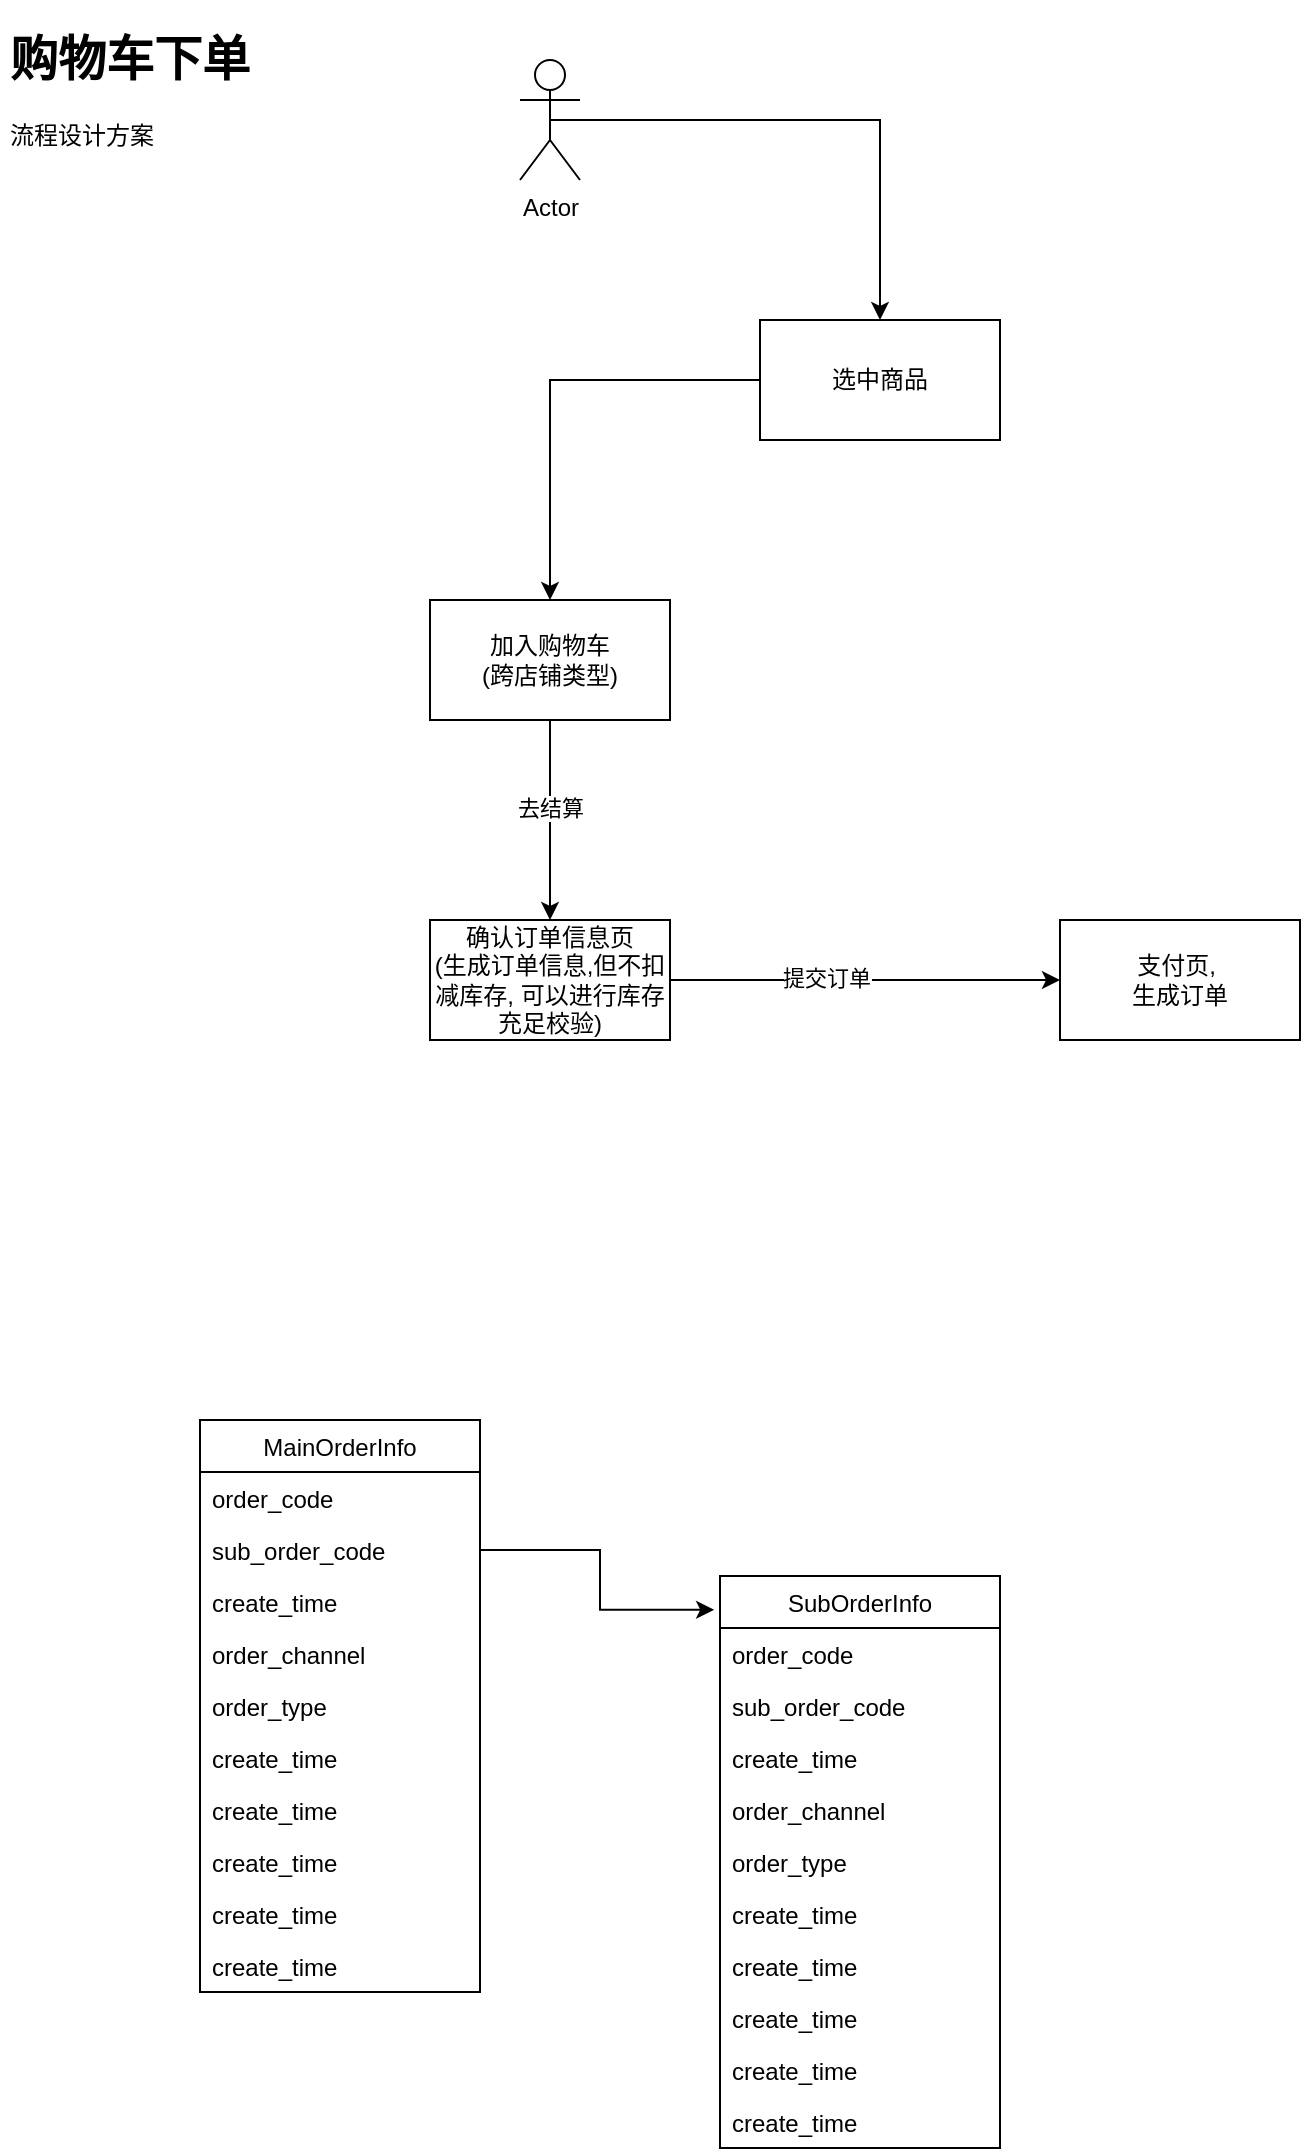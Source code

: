 <mxfile version="14.6.13" type="github">
  <diagram id="s__qKIvVNFpq-WhFYmjs" name="第 1 页">
    <mxGraphModel dx="946" dy="590" grid="1" gridSize="10" guides="1" tooltips="1" connect="1" arrows="1" fold="1" page="1" pageScale="1" pageWidth="827" pageHeight="1169" math="0" shadow="0">
      <root>
        <mxCell id="0" />
        <mxCell id="1" parent="0" />
        <mxCell id="gwSDk9RNHgRwuDb5jYnP-1" value="&lt;h1&gt;购物车下单&lt;/h1&gt;&lt;div&gt;流程设计方案&lt;/div&gt;" style="text;html=1;strokeColor=none;fillColor=none;spacing=5;spacingTop=-20;whiteSpace=wrap;overflow=hidden;rounded=0;" parent="1" vertex="1">
          <mxGeometry x="30" y="20" width="190" height="120" as="geometry" />
        </mxCell>
        <mxCell id="gwSDk9RNHgRwuDb5jYnP-6" style="edgeStyle=orthogonalEdgeStyle;rounded=0;orthogonalLoop=1;jettySize=auto;html=1;exitX=0.5;exitY=0.5;exitDx=0;exitDy=0;exitPerimeter=0;" parent="1" source="gwSDk9RNHgRwuDb5jYnP-2" target="gwSDk9RNHgRwuDb5jYnP-5" edge="1">
          <mxGeometry relative="1" as="geometry" />
        </mxCell>
        <mxCell id="gwSDk9RNHgRwuDb5jYnP-2" value="Actor" style="shape=umlActor;verticalLabelPosition=bottom;verticalAlign=top;html=1;outlineConnect=0;" parent="1" vertex="1">
          <mxGeometry x="290" y="40" width="30" height="60" as="geometry" />
        </mxCell>
        <mxCell id="gwSDk9RNHgRwuDb5jYnP-8" value="" style="edgeStyle=orthogonalEdgeStyle;rounded=0;orthogonalLoop=1;jettySize=auto;html=1;" parent="1" source="gwSDk9RNHgRwuDb5jYnP-5" target="gwSDk9RNHgRwuDb5jYnP-7" edge="1">
          <mxGeometry relative="1" as="geometry" />
        </mxCell>
        <mxCell id="gwSDk9RNHgRwuDb5jYnP-5" value="选中商品" style="rounded=0;whiteSpace=wrap;html=1;" parent="1" vertex="1">
          <mxGeometry x="410" y="170" width="120" height="60" as="geometry" />
        </mxCell>
        <mxCell id="L0cA-hXhZqNHuFaIhhPp-2" value="" style="edgeStyle=orthogonalEdgeStyle;rounded=0;orthogonalLoop=1;jettySize=auto;html=1;" edge="1" parent="1" source="gwSDk9RNHgRwuDb5jYnP-7" target="L0cA-hXhZqNHuFaIhhPp-33">
          <mxGeometry relative="1" as="geometry">
            <mxPoint x="305" y="450" as="targetPoint" />
          </mxGeometry>
        </mxCell>
        <mxCell id="L0cA-hXhZqNHuFaIhhPp-32" value="去结算" style="edgeLabel;html=1;align=center;verticalAlign=middle;resizable=0;points=[];" vertex="1" connectable="0" parent="L0cA-hXhZqNHuFaIhhPp-2">
          <mxGeometry x="-0.125" relative="1" as="geometry">
            <mxPoint as="offset" />
          </mxGeometry>
        </mxCell>
        <mxCell id="gwSDk9RNHgRwuDb5jYnP-7" value="加入购物车&lt;br&gt;(跨店铺类型)" style="whiteSpace=wrap;html=1;rounded=0;" parent="1" vertex="1">
          <mxGeometry x="245" y="310" width="120" height="60" as="geometry" />
        </mxCell>
        <mxCell id="L0cA-hXhZqNHuFaIhhPp-7" value="MainOrderInfo" style="swimlane;fontStyle=0;childLayout=stackLayout;horizontal=1;startSize=26;horizontalStack=0;resizeParent=1;resizeParentMax=0;resizeLast=0;collapsible=1;marginBottom=0;" vertex="1" parent="1">
          <mxGeometry x="130" y="720" width="140" height="286" as="geometry">
            <mxRectangle x="130" y="720" width="110" height="26" as="alternateBounds" />
          </mxGeometry>
        </mxCell>
        <mxCell id="L0cA-hXhZqNHuFaIhhPp-8" value="order_code" style="text;strokeColor=none;fillColor=none;align=left;verticalAlign=top;spacingLeft=4;spacingRight=4;overflow=hidden;rotatable=0;points=[[0,0.5],[1,0.5]];portConstraint=eastwest;" vertex="1" parent="L0cA-hXhZqNHuFaIhhPp-7">
          <mxGeometry y="26" width="140" height="26" as="geometry" />
        </mxCell>
        <mxCell id="L0cA-hXhZqNHuFaIhhPp-9" value="sub_order_code" style="text;strokeColor=none;fillColor=none;align=left;verticalAlign=top;spacingLeft=4;spacingRight=4;overflow=hidden;rotatable=0;points=[[0,0.5],[1,0.5]];portConstraint=eastwest;" vertex="1" parent="L0cA-hXhZqNHuFaIhhPp-7">
          <mxGeometry y="52" width="140" height="26" as="geometry" />
        </mxCell>
        <mxCell id="L0cA-hXhZqNHuFaIhhPp-11" value="create_time" style="text;strokeColor=none;fillColor=none;align=left;verticalAlign=top;spacingLeft=4;spacingRight=4;overflow=hidden;rotatable=0;points=[[0,0.5],[1,0.5]];portConstraint=eastwest;" vertex="1" parent="L0cA-hXhZqNHuFaIhhPp-7">
          <mxGeometry y="78" width="140" height="26" as="geometry" />
        </mxCell>
        <mxCell id="L0cA-hXhZqNHuFaIhhPp-10" value="order_channel" style="text;strokeColor=none;fillColor=none;align=left;verticalAlign=top;spacingLeft=4;spacingRight=4;overflow=hidden;rotatable=0;points=[[0,0.5],[1,0.5]];portConstraint=eastwest;" vertex="1" parent="L0cA-hXhZqNHuFaIhhPp-7">
          <mxGeometry y="104" width="140" height="26" as="geometry" />
        </mxCell>
        <mxCell id="L0cA-hXhZqNHuFaIhhPp-12" value="order_type" style="text;strokeColor=none;fillColor=none;align=left;verticalAlign=top;spacingLeft=4;spacingRight=4;overflow=hidden;rotatable=0;points=[[0,0.5],[1,0.5]];portConstraint=eastwest;" vertex="1" parent="L0cA-hXhZqNHuFaIhhPp-7">
          <mxGeometry y="130" width="140" height="26" as="geometry" />
        </mxCell>
        <mxCell id="L0cA-hXhZqNHuFaIhhPp-13" value="create_time" style="text;strokeColor=none;fillColor=none;align=left;verticalAlign=top;spacingLeft=4;spacingRight=4;overflow=hidden;rotatable=0;points=[[0,0.5],[1,0.5]];portConstraint=eastwest;" vertex="1" parent="L0cA-hXhZqNHuFaIhhPp-7">
          <mxGeometry y="156" width="140" height="26" as="geometry" />
        </mxCell>
        <mxCell id="L0cA-hXhZqNHuFaIhhPp-14" value="create_time" style="text;strokeColor=none;fillColor=none;align=left;verticalAlign=top;spacingLeft=4;spacingRight=4;overflow=hidden;rotatable=0;points=[[0,0.5],[1,0.5]];portConstraint=eastwest;" vertex="1" parent="L0cA-hXhZqNHuFaIhhPp-7">
          <mxGeometry y="182" width="140" height="26" as="geometry" />
        </mxCell>
        <mxCell id="L0cA-hXhZqNHuFaIhhPp-15" value="create_time" style="text;strokeColor=none;fillColor=none;align=left;verticalAlign=top;spacingLeft=4;spacingRight=4;overflow=hidden;rotatable=0;points=[[0,0.5],[1,0.5]];portConstraint=eastwest;" vertex="1" parent="L0cA-hXhZqNHuFaIhhPp-7">
          <mxGeometry y="208" width="140" height="26" as="geometry" />
        </mxCell>
        <mxCell id="L0cA-hXhZqNHuFaIhhPp-16" value="create_time" style="text;strokeColor=none;fillColor=none;align=left;verticalAlign=top;spacingLeft=4;spacingRight=4;overflow=hidden;rotatable=0;points=[[0,0.5],[1,0.5]];portConstraint=eastwest;" vertex="1" parent="L0cA-hXhZqNHuFaIhhPp-7">
          <mxGeometry y="234" width="140" height="26" as="geometry" />
        </mxCell>
        <mxCell id="L0cA-hXhZqNHuFaIhhPp-17" value="create_time" style="text;strokeColor=none;fillColor=none;align=left;verticalAlign=top;spacingLeft=4;spacingRight=4;overflow=hidden;rotatable=0;points=[[0,0.5],[1,0.5]];portConstraint=eastwest;" vertex="1" parent="L0cA-hXhZqNHuFaIhhPp-7">
          <mxGeometry y="260" width="140" height="26" as="geometry" />
        </mxCell>
        <mxCell id="L0cA-hXhZqNHuFaIhhPp-18" value="SubOrderInfo" style="swimlane;fontStyle=0;childLayout=stackLayout;horizontal=1;startSize=26;horizontalStack=0;resizeParent=1;resizeParentMax=0;resizeLast=0;collapsible=1;marginBottom=0;" vertex="1" parent="1">
          <mxGeometry x="390" y="798" width="140" height="286" as="geometry">
            <mxRectangle x="130" y="720" width="110" height="26" as="alternateBounds" />
          </mxGeometry>
        </mxCell>
        <mxCell id="L0cA-hXhZqNHuFaIhhPp-19" value="order_code" style="text;strokeColor=none;fillColor=none;align=left;verticalAlign=top;spacingLeft=4;spacingRight=4;overflow=hidden;rotatable=0;points=[[0,0.5],[1,0.5]];portConstraint=eastwest;" vertex="1" parent="L0cA-hXhZqNHuFaIhhPp-18">
          <mxGeometry y="26" width="140" height="26" as="geometry" />
        </mxCell>
        <mxCell id="L0cA-hXhZqNHuFaIhhPp-20" value="sub_order_code" style="text;strokeColor=none;fillColor=none;align=left;verticalAlign=top;spacingLeft=4;spacingRight=4;overflow=hidden;rotatable=0;points=[[0,0.5],[1,0.5]];portConstraint=eastwest;" vertex="1" parent="L0cA-hXhZqNHuFaIhhPp-18">
          <mxGeometry y="52" width="140" height="26" as="geometry" />
        </mxCell>
        <mxCell id="L0cA-hXhZqNHuFaIhhPp-21" value="create_time" style="text;strokeColor=none;fillColor=none;align=left;verticalAlign=top;spacingLeft=4;spacingRight=4;overflow=hidden;rotatable=0;points=[[0,0.5],[1,0.5]];portConstraint=eastwest;" vertex="1" parent="L0cA-hXhZqNHuFaIhhPp-18">
          <mxGeometry y="78" width="140" height="26" as="geometry" />
        </mxCell>
        <mxCell id="L0cA-hXhZqNHuFaIhhPp-22" value="order_channel" style="text;strokeColor=none;fillColor=none;align=left;verticalAlign=top;spacingLeft=4;spacingRight=4;overflow=hidden;rotatable=0;points=[[0,0.5],[1,0.5]];portConstraint=eastwest;" vertex="1" parent="L0cA-hXhZqNHuFaIhhPp-18">
          <mxGeometry y="104" width="140" height="26" as="geometry" />
        </mxCell>
        <mxCell id="L0cA-hXhZqNHuFaIhhPp-23" value="order_type" style="text;strokeColor=none;fillColor=none;align=left;verticalAlign=top;spacingLeft=4;spacingRight=4;overflow=hidden;rotatable=0;points=[[0,0.5],[1,0.5]];portConstraint=eastwest;" vertex="1" parent="L0cA-hXhZqNHuFaIhhPp-18">
          <mxGeometry y="130" width="140" height="26" as="geometry" />
        </mxCell>
        <mxCell id="L0cA-hXhZqNHuFaIhhPp-24" value="create_time" style="text;strokeColor=none;fillColor=none;align=left;verticalAlign=top;spacingLeft=4;spacingRight=4;overflow=hidden;rotatable=0;points=[[0,0.5],[1,0.5]];portConstraint=eastwest;" vertex="1" parent="L0cA-hXhZqNHuFaIhhPp-18">
          <mxGeometry y="156" width="140" height="26" as="geometry" />
        </mxCell>
        <mxCell id="L0cA-hXhZqNHuFaIhhPp-25" value="create_time" style="text;strokeColor=none;fillColor=none;align=left;verticalAlign=top;spacingLeft=4;spacingRight=4;overflow=hidden;rotatable=0;points=[[0,0.5],[1,0.5]];portConstraint=eastwest;" vertex="1" parent="L0cA-hXhZqNHuFaIhhPp-18">
          <mxGeometry y="182" width="140" height="26" as="geometry" />
        </mxCell>
        <mxCell id="L0cA-hXhZqNHuFaIhhPp-26" value="create_time" style="text;strokeColor=none;fillColor=none;align=left;verticalAlign=top;spacingLeft=4;spacingRight=4;overflow=hidden;rotatable=0;points=[[0,0.5],[1,0.5]];portConstraint=eastwest;" vertex="1" parent="L0cA-hXhZqNHuFaIhhPp-18">
          <mxGeometry y="208" width="140" height="26" as="geometry" />
        </mxCell>
        <mxCell id="L0cA-hXhZqNHuFaIhhPp-27" value="create_time" style="text;strokeColor=none;fillColor=none;align=left;verticalAlign=top;spacingLeft=4;spacingRight=4;overflow=hidden;rotatable=0;points=[[0,0.5],[1,0.5]];portConstraint=eastwest;" vertex="1" parent="L0cA-hXhZqNHuFaIhhPp-18">
          <mxGeometry y="234" width="140" height="26" as="geometry" />
        </mxCell>
        <mxCell id="L0cA-hXhZqNHuFaIhhPp-28" value="create_time" style="text;strokeColor=none;fillColor=none;align=left;verticalAlign=top;spacingLeft=4;spacingRight=4;overflow=hidden;rotatable=0;points=[[0,0.5],[1,0.5]];portConstraint=eastwest;" vertex="1" parent="L0cA-hXhZqNHuFaIhhPp-18">
          <mxGeometry y="260" width="140" height="26" as="geometry" />
        </mxCell>
        <mxCell id="L0cA-hXhZqNHuFaIhhPp-30" style="edgeStyle=orthogonalEdgeStyle;rounded=0;orthogonalLoop=1;jettySize=auto;html=1;exitX=1;exitY=0.5;exitDx=0;exitDy=0;entryX=-0.021;entryY=0.059;entryDx=0;entryDy=0;entryPerimeter=0;" edge="1" parent="1" source="L0cA-hXhZqNHuFaIhhPp-9" target="L0cA-hXhZqNHuFaIhhPp-18">
          <mxGeometry relative="1" as="geometry" />
        </mxCell>
        <mxCell id="L0cA-hXhZqNHuFaIhhPp-35" value="" style="edgeStyle=orthogonalEdgeStyle;rounded=0;orthogonalLoop=1;jettySize=auto;html=1;" edge="1" parent="1" source="L0cA-hXhZqNHuFaIhhPp-33" target="L0cA-hXhZqNHuFaIhhPp-34">
          <mxGeometry relative="1" as="geometry" />
        </mxCell>
        <mxCell id="L0cA-hXhZqNHuFaIhhPp-36" value="提交订单" style="edgeLabel;html=1;align=center;verticalAlign=middle;resizable=0;points=[];" vertex="1" connectable="0" parent="L0cA-hXhZqNHuFaIhhPp-35">
          <mxGeometry x="-0.2" y="1" relative="1" as="geometry">
            <mxPoint as="offset" />
          </mxGeometry>
        </mxCell>
        <mxCell id="L0cA-hXhZqNHuFaIhhPp-33" value="确认订单信息页&lt;br&gt;(生成订单信息,但不扣减库存, 可以进行库存充足校验)" style="rounded=0;whiteSpace=wrap;html=1;" vertex="1" parent="1">
          <mxGeometry x="245" y="470" width="120" height="60" as="geometry" />
        </mxCell>
        <mxCell id="L0cA-hXhZqNHuFaIhhPp-34" value="支付页,&amp;nbsp;&lt;br&gt;生成订单" style="whiteSpace=wrap;html=1;rounded=0;" vertex="1" parent="1">
          <mxGeometry x="560" y="470" width="120" height="60" as="geometry" />
        </mxCell>
      </root>
    </mxGraphModel>
  </diagram>
</mxfile>
